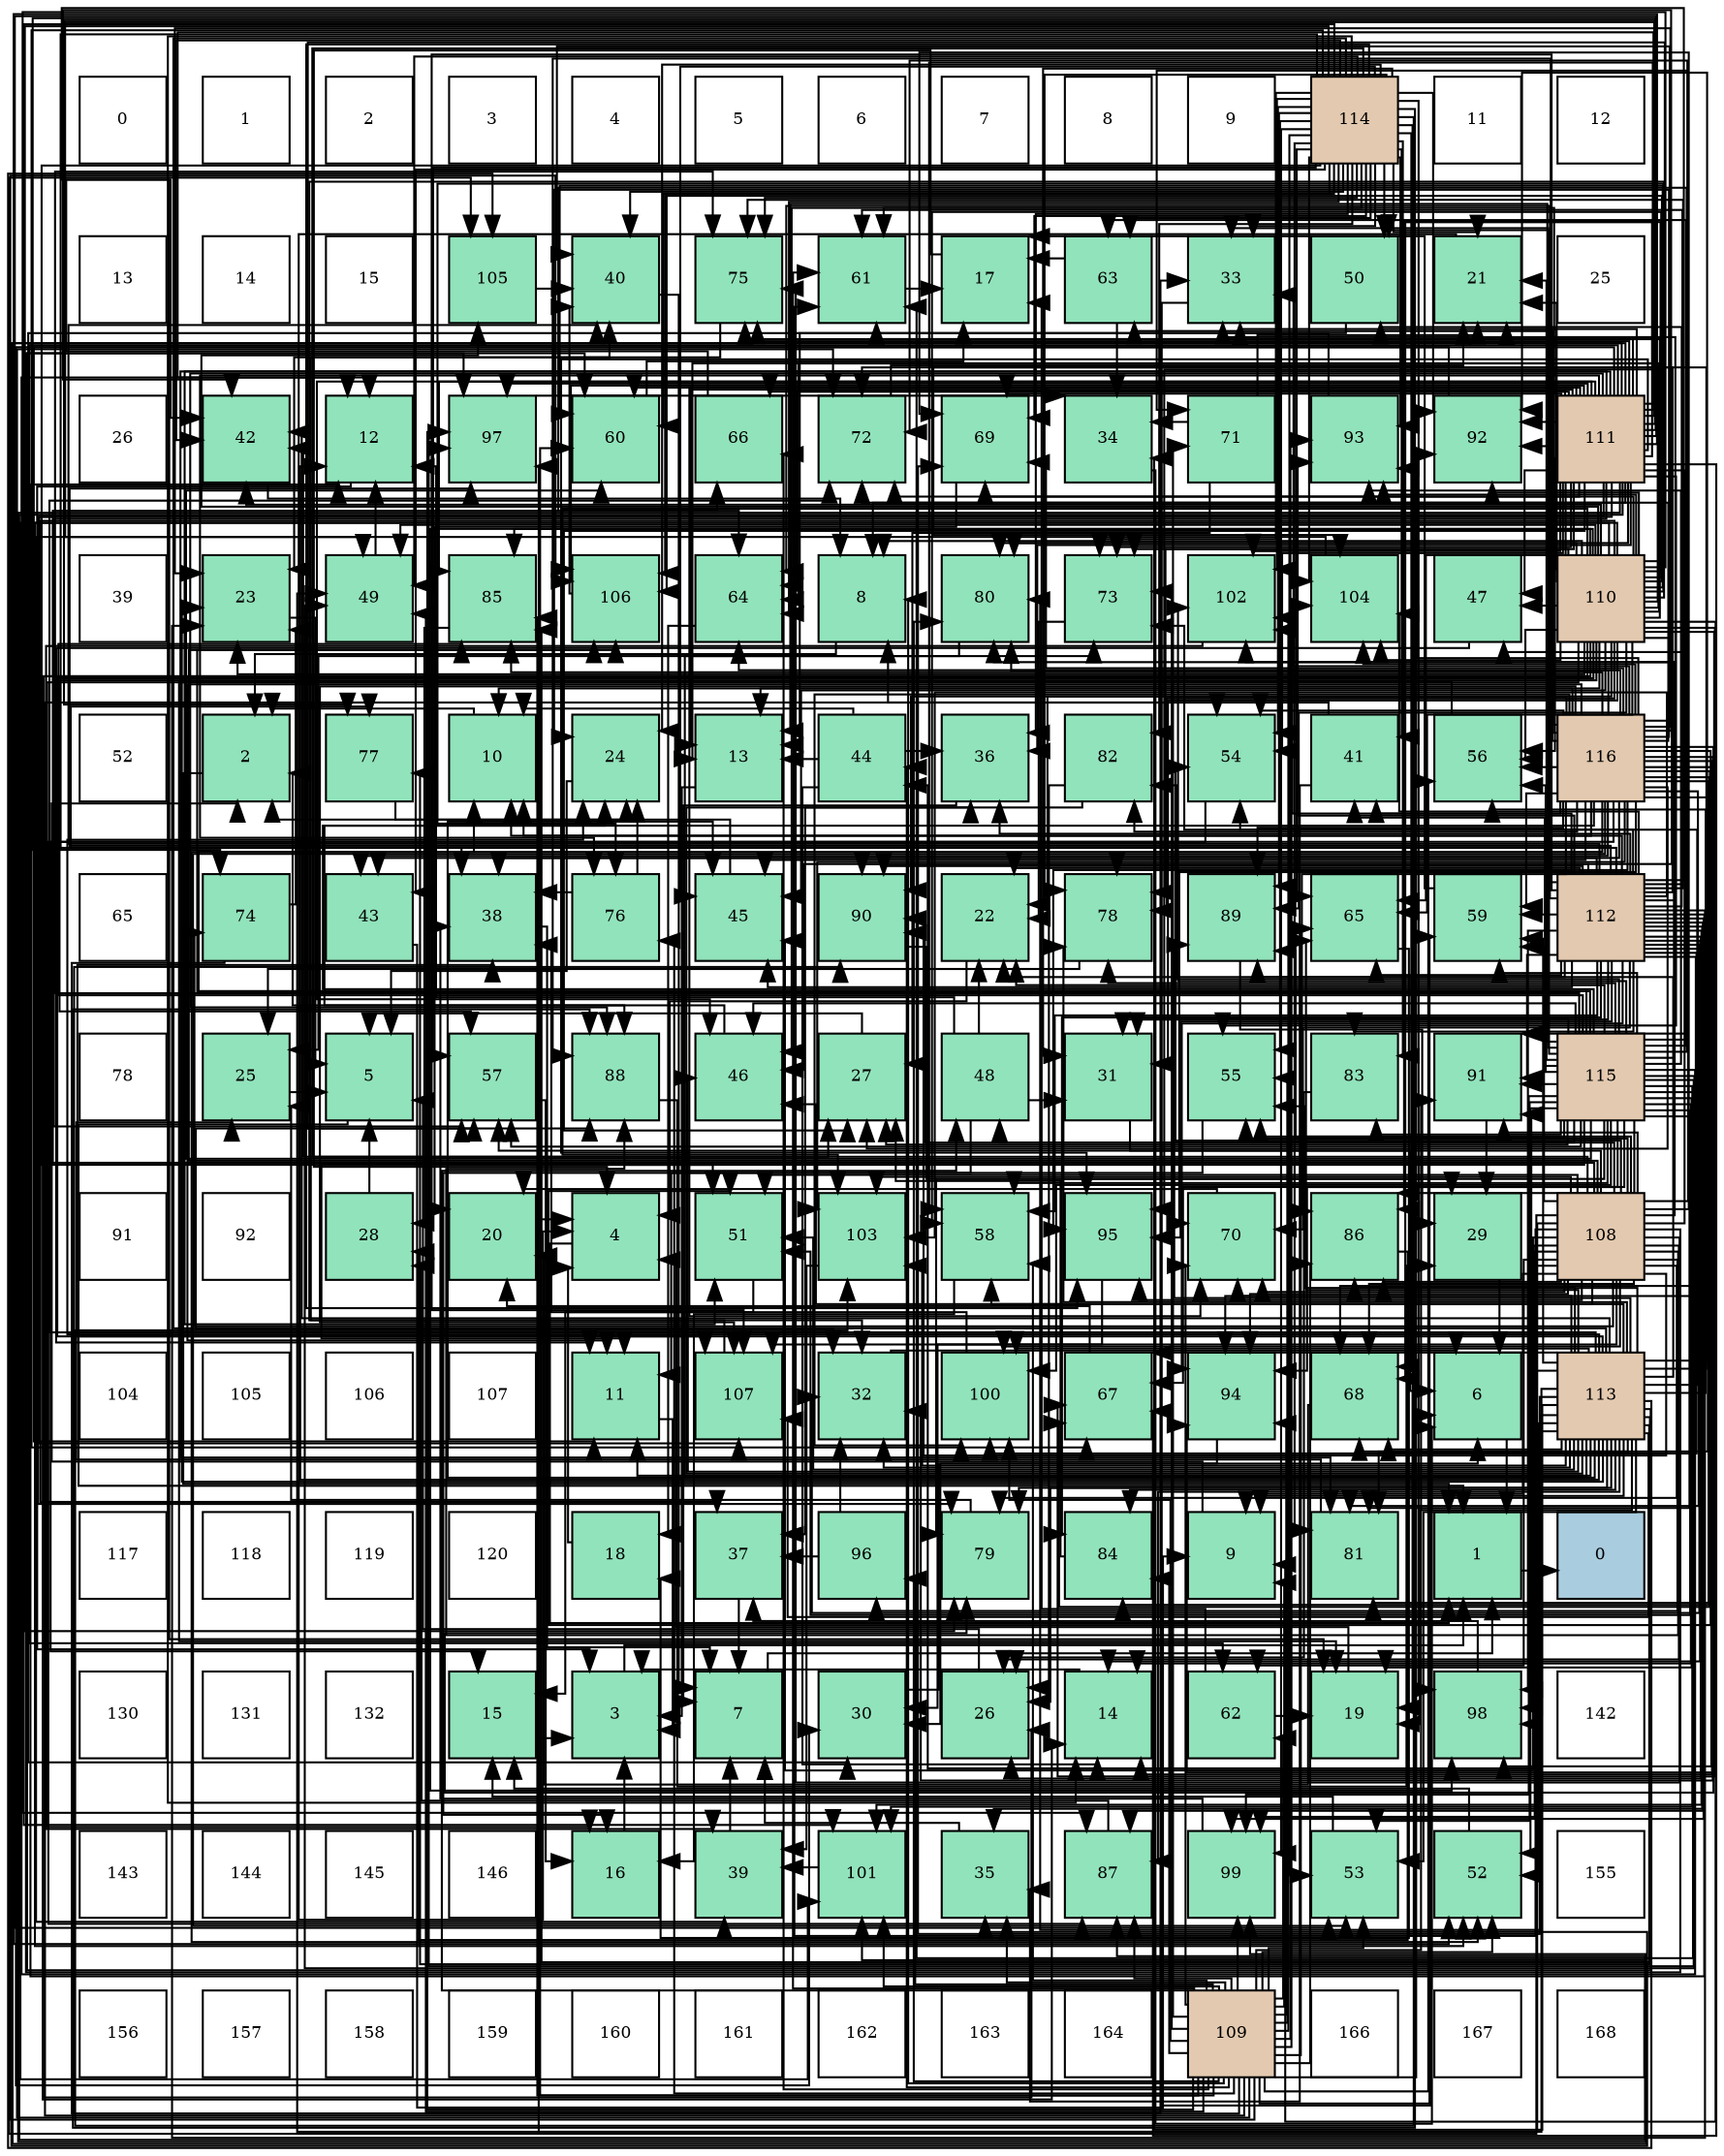 digraph layout{
 rankdir=TB;
 splines=ortho;
 node [style=filled shape=square fixedsize=true width=0.6];
0[label="0", fontsize=8, fillcolor="#ffffff"];
1[label="1", fontsize=8, fillcolor="#ffffff"];
2[label="2", fontsize=8, fillcolor="#ffffff"];
3[label="3", fontsize=8, fillcolor="#ffffff"];
4[label="4", fontsize=8, fillcolor="#ffffff"];
5[label="5", fontsize=8, fillcolor="#ffffff"];
6[label="6", fontsize=8, fillcolor="#ffffff"];
7[label="7", fontsize=8, fillcolor="#ffffff"];
8[label="8", fontsize=8, fillcolor="#ffffff"];
9[label="9", fontsize=8, fillcolor="#ffffff"];
10[label="114", fontsize=8, fillcolor="#e3c9af"];
11[label="11", fontsize=8, fillcolor="#ffffff"];
12[label="12", fontsize=8, fillcolor="#ffffff"];
13[label="13", fontsize=8, fillcolor="#ffffff"];
14[label="14", fontsize=8, fillcolor="#ffffff"];
15[label="15", fontsize=8, fillcolor="#ffffff"];
16[label="105", fontsize=8, fillcolor="#91e3bb"];
17[label="40", fontsize=8, fillcolor="#91e3bb"];
18[label="75", fontsize=8, fillcolor="#91e3bb"];
19[label="61", fontsize=8, fillcolor="#91e3bb"];
20[label="17", fontsize=8, fillcolor="#91e3bb"];
21[label="63", fontsize=8, fillcolor="#91e3bb"];
22[label="33", fontsize=8, fillcolor="#91e3bb"];
23[label="50", fontsize=8, fillcolor="#91e3bb"];
24[label="21", fontsize=8, fillcolor="#91e3bb"];
25[label="25", fontsize=8, fillcolor="#ffffff"];
26[label="26", fontsize=8, fillcolor="#ffffff"];
27[label="42", fontsize=8, fillcolor="#91e3bb"];
28[label="12", fontsize=8, fillcolor="#91e3bb"];
29[label="97", fontsize=8, fillcolor="#91e3bb"];
30[label="60", fontsize=8, fillcolor="#91e3bb"];
31[label="66", fontsize=8, fillcolor="#91e3bb"];
32[label="72", fontsize=8, fillcolor="#91e3bb"];
33[label="69", fontsize=8, fillcolor="#91e3bb"];
34[label="34", fontsize=8, fillcolor="#91e3bb"];
35[label="71", fontsize=8, fillcolor="#91e3bb"];
36[label="93", fontsize=8, fillcolor="#91e3bb"];
37[label="92", fontsize=8, fillcolor="#91e3bb"];
38[label="111", fontsize=8, fillcolor="#e3c9af"];
39[label="39", fontsize=8, fillcolor="#ffffff"];
40[label="23", fontsize=8, fillcolor="#91e3bb"];
41[label="49", fontsize=8, fillcolor="#91e3bb"];
42[label="85", fontsize=8, fillcolor="#91e3bb"];
43[label="106", fontsize=8, fillcolor="#91e3bb"];
44[label="64", fontsize=8, fillcolor="#91e3bb"];
45[label="8", fontsize=8, fillcolor="#91e3bb"];
46[label="80", fontsize=8, fillcolor="#91e3bb"];
47[label="73", fontsize=8, fillcolor="#91e3bb"];
48[label="102", fontsize=8, fillcolor="#91e3bb"];
49[label="104", fontsize=8, fillcolor="#91e3bb"];
50[label="47", fontsize=8, fillcolor="#91e3bb"];
51[label="110", fontsize=8, fillcolor="#e3c9af"];
52[label="52", fontsize=8, fillcolor="#ffffff"];
53[label="2", fontsize=8, fillcolor="#91e3bb"];
54[label="77", fontsize=8, fillcolor="#91e3bb"];
55[label="10", fontsize=8, fillcolor="#91e3bb"];
56[label="24", fontsize=8, fillcolor="#91e3bb"];
57[label="13", fontsize=8, fillcolor="#91e3bb"];
58[label="44", fontsize=8, fillcolor="#91e3bb"];
59[label="36", fontsize=8, fillcolor="#91e3bb"];
60[label="82", fontsize=8, fillcolor="#91e3bb"];
61[label="54", fontsize=8, fillcolor="#91e3bb"];
62[label="41", fontsize=8, fillcolor="#91e3bb"];
63[label="56", fontsize=8, fillcolor="#91e3bb"];
64[label="116", fontsize=8, fillcolor="#e3c9af"];
65[label="65", fontsize=8, fillcolor="#ffffff"];
66[label="74", fontsize=8, fillcolor="#91e3bb"];
67[label="43", fontsize=8, fillcolor="#91e3bb"];
68[label="38", fontsize=8, fillcolor="#91e3bb"];
69[label="76", fontsize=8, fillcolor="#91e3bb"];
70[label="45", fontsize=8, fillcolor="#91e3bb"];
71[label="90", fontsize=8, fillcolor="#91e3bb"];
72[label="22", fontsize=8, fillcolor="#91e3bb"];
73[label="78", fontsize=8, fillcolor="#91e3bb"];
74[label="89", fontsize=8, fillcolor="#91e3bb"];
75[label="65", fontsize=8, fillcolor="#91e3bb"];
76[label="59", fontsize=8, fillcolor="#91e3bb"];
77[label="112", fontsize=8, fillcolor="#e3c9af"];
78[label="78", fontsize=8, fillcolor="#ffffff"];
79[label="25", fontsize=8, fillcolor="#91e3bb"];
80[label="5", fontsize=8, fillcolor="#91e3bb"];
81[label="57", fontsize=8, fillcolor="#91e3bb"];
82[label="88", fontsize=8, fillcolor="#91e3bb"];
83[label="46", fontsize=8, fillcolor="#91e3bb"];
84[label="27", fontsize=8, fillcolor="#91e3bb"];
85[label="48", fontsize=8, fillcolor="#91e3bb"];
86[label="31", fontsize=8, fillcolor="#91e3bb"];
87[label="55", fontsize=8, fillcolor="#91e3bb"];
88[label="83", fontsize=8, fillcolor="#91e3bb"];
89[label="91", fontsize=8, fillcolor="#91e3bb"];
90[label="115", fontsize=8, fillcolor="#e3c9af"];
91[label="91", fontsize=8, fillcolor="#ffffff"];
92[label="92", fontsize=8, fillcolor="#ffffff"];
93[label="28", fontsize=8, fillcolor="#91e3bb"];
94[label="20", fontsize=8, fillcolor="#91e3bb"];
95[label="4", fontsize=8, fillcolor="#91e3bb"];
96[label="51", fontsize=8, fillcolor="#91e3bb"];
97[label="103", fontsize=8, fillcolor="#91e3bb"];
98[label="58", fontsize=8, fillcolor="#91e3bb"];
99[label="95", fontsize=8, fillcolor="#91e3bb"];
100[label="70", fontsize=8, fillcolor="#91e3bb"];
101[label="86", fontsize=8, fillcolor="#91e3bb"];
102[label="29", fontsize=8, fillcolor="#91e3bb"];
103[label="108", fontsize=8, fillcolor="#e3c9af"];
104[label="104", fontsize=8, fillcolor="#ffffff"];
105[label="105", fontsize=8, fillcolor="#ffffff"];
106[label="106", fontsize=8, fillcolor="#ffffff"];
107[label="107", fontsize=8, fillcolor="#ffffff"];
108[label="11", fontsize=8, fillcolor="#91e3bb"];
109[label="107", fontsize=8, fillcolor="#91e3bb"];
110[label="32", fontsize=8, fillcolor="#91e3bb"];
111[label="100", fontsize=8, fillcolor="#91e3bb"];
112[label="67", fontsize=8, fillcolor="#91e3bb"];
113[label="94", fontsize=8, fillcolor="#91e3bb"];
114[label="68", fontsize=8, fillcolor="#91e3bb"];
115[label="6", fontsize=8, fillcolor="#91e3bb"];
116[label="113", fontsize=8, fillcolor="#e3c9af"];
117[label="117", fontsize=8, fillcolor="#ffffff"];
118[label="118", fontsize=8, fillcolor="#ffffff"];
119[label="119", fontsize=8, fillcolor="#ffffff"];
120[label="120", fontsize=8, fillcolor="#ffffff"];
121[label="18", fontsize=8, fillcolor="#91e3bb"];
122[label="37", fontsize=8, fillcolor="#91e3bb"];
123[label="96", fontsize=8, fillcolor="#91e3bb"];
124[label="79", fontsize=8, fillcolor="#91e3bb"];
125[label="84", fontsize=8, fillcolor="#91e3bb"];
126[label="9", fontsize=8, fillcolor="#91e3bb"];
127[label="81", fontsize=8, fillcolor="#91e3bb"];
128[label="1", fontsize=8, fillcolor="#91e3bb"];
129[label="0", fontsize=8, fillcolor="#a9ccde"];
130[label="130", fontsize=8, fillcolor="#ffffff"];
131[label="131", fontsize=8, fillcolor="#ffffff"];
132[label="132", fontsize=8, fillcolor="#ffffff"];
133[label="15", fontsize=8, fillcolor="#91e3bb"];
134[label="3", fontsize=8, fillcolor="#91e3bb"];
135[label="7", fontsize=8, fillcolor="#91e3bb"];
136[label="30", fontsize=8, fillcolor="#91e3bb"];
137[label="26", fontsize=8, fillcolor="#91e3bb"];
138[label="14", fontsize=8, fillcolor="#91e3bb"];
139[label="62", fontsize=8, fillcolor="#91e3bb"];
140[label="19", fontsize=8, fillcolor="#91e3bb"];
141[label="98", fontsize=8, fillcolor="#91e3bb"];
142[label="142", fontsize=8, fillcolor="#ffffff"];
143[label="143", fontsize=8, fillcolor="#ffffff"];
144[label="144", fontsize=8, fillcolor="#ffffff"];
145[label="145", fontsize=8, fillcolor="#ffffff"];
146[label="146", fontsize=8, fillcolor="#ffffff"];
147[label="16", fontsize=8, fillcolor="#91e3bb"];
148[label="39", fontsize=8, fillcolor="#91e3bb"];
149[label="101", fontsize=8, fillcolor="#91e3bb"];
150[label="35", fontsize=8, fillcolor="#91e3bb"];
151[label="87", fontsize=8, fillcolor="#91e3bb"];
152[label="99", fontsize=8, fillcolor="#91e3bb"];
153[label="53", fontsize=8, fillcolor="#91e3bb"];
154[label="52", fontsize=8, fillcolor="#91e3bb"];
155[label="155", fontsize=8, fillcolor="#ffffff"];
156[label="156", fontsize=8, fillcolor="#ffffff"];
157[label="157", fontsize=8, fillcolor="#ffffff"];
158[label="158", fontsize=8, fillcolor="#ffffff"];
159[label="159", fontsize=8, fillcolor="#ffffff"];
160[label="160", fontsize=8, fillcolor="#ffffff"];
161[label="161", fontsize=8, fillcolor="#ffffff"];
162[label="162", fontsize=8, fillcolor="#ffffff"];
163[label="163", fontsize=8, fillcolor="#ffffff"];
164[label="164", fontsize=8, fillcolor="#ffffff"];
165[label="109", fontsize=8, fillcolor="#e3c9af"];
166[label="166", fontsize=8, fillcolor="#ffffff"];
167[label="167", fontsize=8, fillcolor="#ffffff"];
168[label="168", fontsize=8, fillcolor="#ffffff"];
edge [constraint=false, style=vis];128 -> 129;
53 -> 128;
134 -> 128;
95 -> 128;
80 -> 128;
115 -> 128;
135 -> 128;
45 -> 53;
126 -> 53;
55 -> 53;
108 -> 134;
28 -> 134;
57 -> 134;
138 -> 134;
133 -> 134;
147 -> 134;
20 -> 95;
121 -> 95;
140 -> 95;
94 -> 95;
24 -> 95;
72 -> 95;
40 -> 80;
56 -> 80;
79 -> 80;
137 -> 80;
84 -> 80;
93 -> 80;
102 -> 115;
136 -> 115;
86 -> 115;
110 -> 115;
22 -> 115;
34 -> 115;
150 -> 135;
59 -> 135;
122 -> 135;
68 -> 135;
148 -> 135;
17 -> 135;
62 -> 45;
62 -> 150;
27 -> 45;
67 -> 126;
58 -> 55;
58 -> 57;
58 -> 138;
58 -> 59;
70 -> 53;
83 -> 53;
50 -> 108;
85 -> 108;
85 -> 28;
85 -> 72;
85 -> 86;
41 -> 28;
23 -> 57;
96 -> 133;
154 -> 133;
153 -> 133;
61 -> 133;
87 -> 147;
63 -> 147;
81 -> 147;
98 -> 147;
76 -> 20;
30 -> 20;
19 -> 20;
139 -> 20;
139 -> 140;
21 -> 20;
21 -> 34;
44 -> 121;
75 -> 121;
31 -> 140;
112 -> 94;
114 -> 94;
33 -> 94;
100 -> 94;
35 -> 24;
35 -> 84;
35 -> 34;
32 -> 24;
47 -> 72;
66 -> 40;
66 -> 22;
18 -> 40;
69 -> 56;
69 -> 68;
54 -> 56;
73 -> 79;
124 -> 79;
46 -> 79;
127 -> 79;
60 -> 137;
60 -> 122;
88 -> 137;
125 -> 84;
42 -> 93;
101 -> 93;
151 -> 93;
82 -> 102;
74 -> 102;
71 -> 102;
89 -> 102;
37 -> 136;
36 -> 136;
113 -> 136;
99 -> 136;
123 -> 110;
123 -> 122;
29 -> 34;
141 -> 122;
152 -> 68;
111 -> 68;
149 -> 148;
48 -> 148;
97 -> 148;
49 -> 148;
16 -> 17;
43 -> 17;
109 -> 17;
103 -> 126;
103 -> 137;
103 -> 27;
103 -> 58;
103 -> 70;
103 -> 83;
103 -> 50;
103 -> 85;
103 -> 41;
103 -> 96;
103 -> 61;
103 -> 87;
103 -> 81;
103 -> 76;
103 -> 19;
103 -> 139;
103 -> 31;
103 -> 114;
103 -> 33;
103 -> 100;
103 -> 35;
103 -> 66;
103 -> 18;
103 -> 124;
103 -> 101;
103 -> 82;
103 -> 74;
103 -> 71;
103 -> 89;
103 -> 113;
103 -> 99;
103 -> 123;
103 -> 29;
103 -> 141;
103 -> 152;
103 -> 111;
103 -> 48;
103 -> 97;
103 -> 16;
103 -> 43;
103 -> 109;
165 -> 45;
165 -> 126;
165 -> 150;
165 -> 58;
165 -> 85;
165 -> 41;
165 -> 154;
165 -> 153;
165 -> 61;
165 -> 87;
165 -> 63;
165 -> 98;
165 -> 76;
165 -> 30;
165 -> 19;
165 -> 139;
165 -> 75;
165 -> 31;
165 -> 100;
165 -> 35;
165 -> 32;
165 -> 47;
165 -> 69;
165 -> 46;
165 -> 125;
165 -> 42;
165 -> 101;
165 -> 151;
165 -> 71;
165 -> 89;
165 -> 37;
165 -> 36;
165 -> 113;
165 -> 123;
165 -> 29;
165 -> 152;
165 -> 111;
165 -> 149;
165 -> 48;
165 -> 49;
165 -> 43;
51 -> 45;
51 -> 126;
51 -> 55;
51 -> 57;
51 -> 138;
51 -> 140;
51 -> 24;
51 -> 72;
51 -> 40;
51 -> 137;
51 -> 86;
51 -> 110;
51 -> 22;
51 -> 122;
51 -> 27;
51 -> 70;
51 -> 50;
51 -> 41;
51 -> 154;
51 -> 63;
51 -> 81;
51 -> 98;
51 -> 30;
51 -> 44;
51 -> 75;
51 -> 112;
51 -> 114;
51 -> 33;
51 -> 47;
51 -> 18;
51 -> 69;
51 -> 73;
51 -> 46;
51 -> 42;
51 -> 151;
51 -> 82;
51 -> 74;
51 -> 71;
51 -> 37;
51 -> 36;
51 -> 113;
51 -> 99;
51 -> 141;
51 -> 149;
51 -> 97;
51 -> 49;
51 -> 16;
51 -> 43;
51 -> 109;
38 -> 45;
38 -> 108;
38 -> 28;
38 -> 57;
38 -> 24;
38 -> 84;
38 -> 150;
38 -> 59;
38 -> 83;
38 -> 50;
38 -> 41;
38 -> 96;
38 -> 154;
38 -> 153;
38 -> 61;
38 -> 87;
38 -> 63;
38 -> 81;
38 -> 98;
38 -> 30;
38 -> 19;
38 -> 139;
38 -> 44;
38 -> 75;
38 -> 31;
38 -> 112;
38 -> 33;
38 -> 100;
38 -> 32;
38 -> 47;
38 -> 66;
38 -> 18;
38 -> 69;
38 -> 54;
38 -> 73;
38 -> 124;
38 -> 46;
38 -> 127;
38 -> 42;
38 -> 101;
38 -> 151;
38 -> 82;
38 -> 89;
38 -> 37;
38 -> 99;
38 -> 29;
38 -> 152;
38 -> 149;
38 -> 48;
38 -> 43;
38 -> 109;
77 -> 55;
77 -> 28;
77 -> 138;
77 -> 72;
77 -> 40;
77 -> 137;
77 -> 86;
77 -> 110;
77 -> 22;
77 -> 150;
77 -> 59;
77 -> 17;
77 -> 27;
77 -> 67;
77 -> 70;
77 -> 83;
77 -> 23;
77 -> 98;
77 -> 76;
77 -> 19;
77 -> 44;
77 -> 75;
77 -> 114;
77 -> 100;
77 -> 32;
77 -> 47;
77 -> 18;
77 -> 54;
77 -> 73;
77 -> 127;
77 -> 88;
77 -> 125;
77 -> 151;
77 -> 82;
77 -> 74;
77 -> 71;
77 -> 89;
77 -> 36;
77 -> 113;
77 -> 99;
77 -> 29;
77 -> 141;
77 -> 152;
77 -> 111;
77 -> 149;
77 -> 48;
77 -> 97;
77 -> 49;
77 -> 109;
116 -> 126;
116 -> 108;
116 -> 28;
116 -> 140;
116 -> 72;
116 -> 40;
116 -> 56;
116 -> 137;
116 -> 110;
116 -> 34;
116 -> 59;
116 -> 68;
116 -> 27;
116 -> 70;
116 -> 83;
116 -> 96;
116 -> 154;
116 -> 153;
116 -> 61;
116 -> 87;
116 -> 63;
116 -> 81;
116 -> 98;
116 -> 76;
116 -> 30;
116 -> 75;
116 -> 112;
116 -> 114;
116 -> 33;
116 -> 100;
116 -> 32;
116 -> 47;
116 -> 54;
116 -> 73;
116 -> 124;
116 -> 46;
116 -> 127;
116 -> 125;
116 -> 42;
116 -> 101;
116 -> 151;
116 -> 74;
116 -> 89;
116 -> 37;
116 -> 29;
116 -> 141;
116 -> 111;
116 -> 97;
116 -> 49;
116 -> 16;
116 -> 109;
10 -> 138;
10 -> 140;
10 -> 24;
10 -> 56;
10 -> 84;
10 -> 86;
10 -> 110;
10 -> 22;
10 -> 59;
10 -> 68;
10 -> 17;
10 -> 62;
10 -> 27;
10 -> 67;
10 -> 70;
10 -> 41;
10 -> 23;
10 -> 96;
10 -> 153;
10 -> 61;
10 -> 87;
10 -> 81;
10 -> 30;
10 -> 19;
10 -> 21;
10 -> 44;
10 -> 75;
10 -> 112;
10 -> 114;
10 -> 33;
10 -> 47;
10 -> 18;
10 -> 73;
10 -> 124;
10 -> 127;
10 -> 60;
10 -> 88;
10 -> 82;
10 -> 74;
10 -> 37;
10 -> 36;
10 -> 99;
10 -> 141;
10 -> 152;
10 -> 149;
10 -> 48;
10 -> 97;
10 -> 49;
10 -> 43;
90 -> 55;
90 -> 108;
90 -> 28;
90 -> 57;
90 -> 138;
90 -> 140;
90 -> 24;
90 -> 72;
90 -> 56;
90 -> 84;
90 -> 86;
90 -> 22;
90 -> 62;
90 -> 83;
90 -> 41;
90 -> 23;
90 -> 96;
90 -> 154;
90 -> 153;
90 -> 87;
90 -> 63;
90 -> 81;
90 -> 98;
90 -> 76;
90 -> 30;
90 -> 19;
90 -> 21;
90 -> 44;
90 -> 112;
90 -> 32;
90 -> 18;
90 -> 73;
90 -> 124;
90 -> 46;
90 -> 127;
90 -> 60;
90 -> 88;
90 -> 42;
90 -> 101;
90 -> 71;
90 -> 89;
90 -> 36;
90 -> 113;
90 -> 29;
90 -> 152;
90 -> 111;
90 -> 149;
90 -> 48;
90 -> 43;
64 -> 55;
64 -> 108;
64 -> 57;
64 -> 138;
64 -> 40;
64 -> 56;
64 -> 84;
64 -> 110;
64 -> 22;
64 -> 68;
64 -> 17;
64 -> 62;
64 -> 27;
64 -> 67;
64 -> 70;
64 -> 83;
64 -> 96;
64 -> 154;
64 -> 153;
64 -> 61;
64 -> 63;
64 -> 76;
64 -> 21;
64 -> 44;
64 -> 112;
64 -> 114;
64 -> 33;
64 -> 100;
64 -> 32;
64 -> 124;
64 -> 46;
64 -> 127;
64 -> 60;
64 -> 125;
64 -> 42;
64 -> 101;
64 -> 151;
64 -> 82;
64 -> 74;
64 -> 71;
64 -> 37;
64 -> 36;
64 -> 113;
64 -> 99;
64 -> 141;
64 -> 111;
64 -> 97;
64 -> 49;
64 -> 109;
edge [constraint=true, style=invis];
0 -> 13 -> 26 -> 39 -> 52 -> 65 -> 78 -> 91 -> 104 -> 117 -> 130 -> 143 -> 156;
1 -> 14 -> 27 -> 40 -> 53 -> 66 -> 79 -> 92 -> 105 -> 118 -> 131 -> 144 -> 157;
2 -> 15 -> 28 -> 41 -> 54 -> 67 -> 80 -> 93 -> 106 -> 119 -> 132 -> 145 -> 158;
3 -> 16 -> 29 -> 42 -> 55 -> 68 -> 81 -> 94 -> 107 -> 120 -> 133 -> 146 -> 159;
4 -> 17 -> 30 -> 43 -> 56 -> 69 -> 82 -> 95 -> 108 -> 121 -> 134 -> 147 -> 160;
5 -> 18 -> 31 -> 44 -> 57 -> 70 -> 83 -> 96 -> 109 -> 122 -> 135 -> 148 -> 161;
6 -> 19 -> 32 -> 45 -> 58 -> 71 -> 84 -> 97 -> 110 -> 123 -> 136 -> 149 -> 162;
7 -> 20 -> 33 -> 46 -> 59 -> 72 -> 85 -> 98 -> 111 -> 124 -> 137 -> 150 -> 163;
8 -> 21 -> 34 -> 47 -> 60 -> 73 -> 86 -> 99 -> 112 -> 125 -> 138 -> 151 -> 164;
9 -> 22 -> 35 -> 48 -> 61 -> 74 -> 87 -> 100 -> 113 -> 126 -> 139 -> 152 -> 165;
10 -> 23 -> 36 -> 49 -> 62 -> 75 -> 88 -> 101 -> 114 -> 127 -> 140 -> 153 -> 166;
11 -> 24 -> 37 -> 50 -> 63 -> 76 -> 89 -> 102 -> 115 -> 128 -> 141 -> 154 -> 167;
12 -> 25 -> 38 -> 51 -> 64 -> 77 -> 90 -> 103 -> 116 -> 129 -> 142 -> 155 -> 168;
rank = same {0 -> 1 -> 2 -> 3 -> 4 -> 5 -> 6 -> 7 -> 8 -> 9 -> 10 -> 11 -> 12};
rank = same {13 -> 14 -> 15 -> 16 -> 17 -> 18 -> 19 -> 20 -> 21 -> 22 -> 23 -> 24 -> 25};
rank = same {26 -> 27 -> 28 -> 29 -> 30 -> 31 -> 32 -> 33 -> 34 -> 35 -> 36 -> 37 -> 38};
rank = same {39 -> 40 -> 41 -> 42 -> 43 -> 44 -> 45 -> 46 -> 47 -> 48 -> 49 -> 50 -> 51};
rank = same {52 -> 53 -> 54 -> 55 -> 56 -> 57 -> 58 -> 59 -> 60 -> 61 -> 62 -> 63 -> 64};
rank = same {65 -> 66 -> 67 -> 68 -> 69 -> 70 -> 71 -> 72 -> 73 -> 74 -> 75 -> 76 -> 77};
rank = same {78 -> 79 -> 80 -> 81 -> 82 -> 83 -> 84 -> 85 -> 86 -> 87 -> 88 -> 89 -> 90};
rank = same {91 -> 92 -> 93 -> 94 -> 95 -> 96 -> 97 -> 98 -> 99 -> 100 -> 101 -> 102 -> 103};
rank = same {104 -> 105 -> 106 -> 107 -> 108 -> 109 -> 110 -> 111 -> 112 -> 113 -> 114 -> 115 -> 116};
rank = same {117 -> 118 -> 119 -> 120 -> 121 -> 122 -> 123 -> 124 -> 125 -> 126 -> 127 -> 128 -> 129};
rank = same {130 -> 131 -> 132 -> 133 -> 134 -> 135 -> 136 -> 137 -> 138 -> 139 -> 140 -> 141 -> 142};
rank = same {143 -> 144 -> 145 -> 146 -> 147 -> 148 -> 149 -> 150 -> 151 -> 152 -> 153 -> 154 -> 155};
rank = same {156 -> 157 -> 158 -> 159 -> 160 -> 161 -> 162 -> 163 -> 164 -> 165 -> 166 -> 167 -> 168};
}